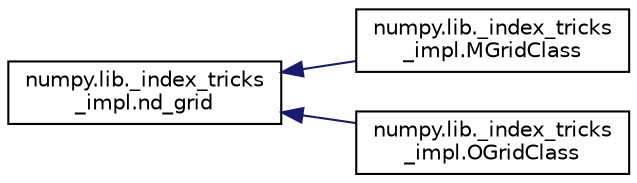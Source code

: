 digraph "Graphical Class Hierarchy"
{
 // LATEX_PDF_SIZE
  edge [fontname="Helvetica",fontsize="10",labelfontname="Helvetica",labelfontsize="10"];
  node [fontname="Helvetica",fontsize="10",shape=record];
  rankdir="LR";
  Node0 [label="numpy.lib._index_tricks\l_impl.nd_grid",height=0.2,width=0.4,color="black", fillcolor="white", style="filled",URL="$classnumpy_1_1lib_1_1__index__tricks__impl_1_1nd__grid.html",tooltip=" "];
  Node0 -> Node1 [dir="back",color="midnightblue",fontsize="10",style="solid",fontname="Helvetica"];
  Node1 [label="numpy.lib._index_tricks\l_impl.MGridClass",height=0.2,width=0.4,color="black", fillcolor="white", style="filled",URL="$classnumpy_1_1lib_1_1__index__tricks__impl_1_1MGridClass.html",tooltip=" "];
  Node0 -> Node2 [dir="back",color="midnightblue",fontsize="10",style="solid",fontname="Helvetica"];
  Node2 [label="numpy.lib._index_tricks\l_impl.OGridClass",height=0.2,width=0.4,color="black", fillcolor="white", style="filled",URL="$classnumpy_1_1lib_1_1__index__tricks__impl_1_1OGridClass.html",tooltip=" "];
}

